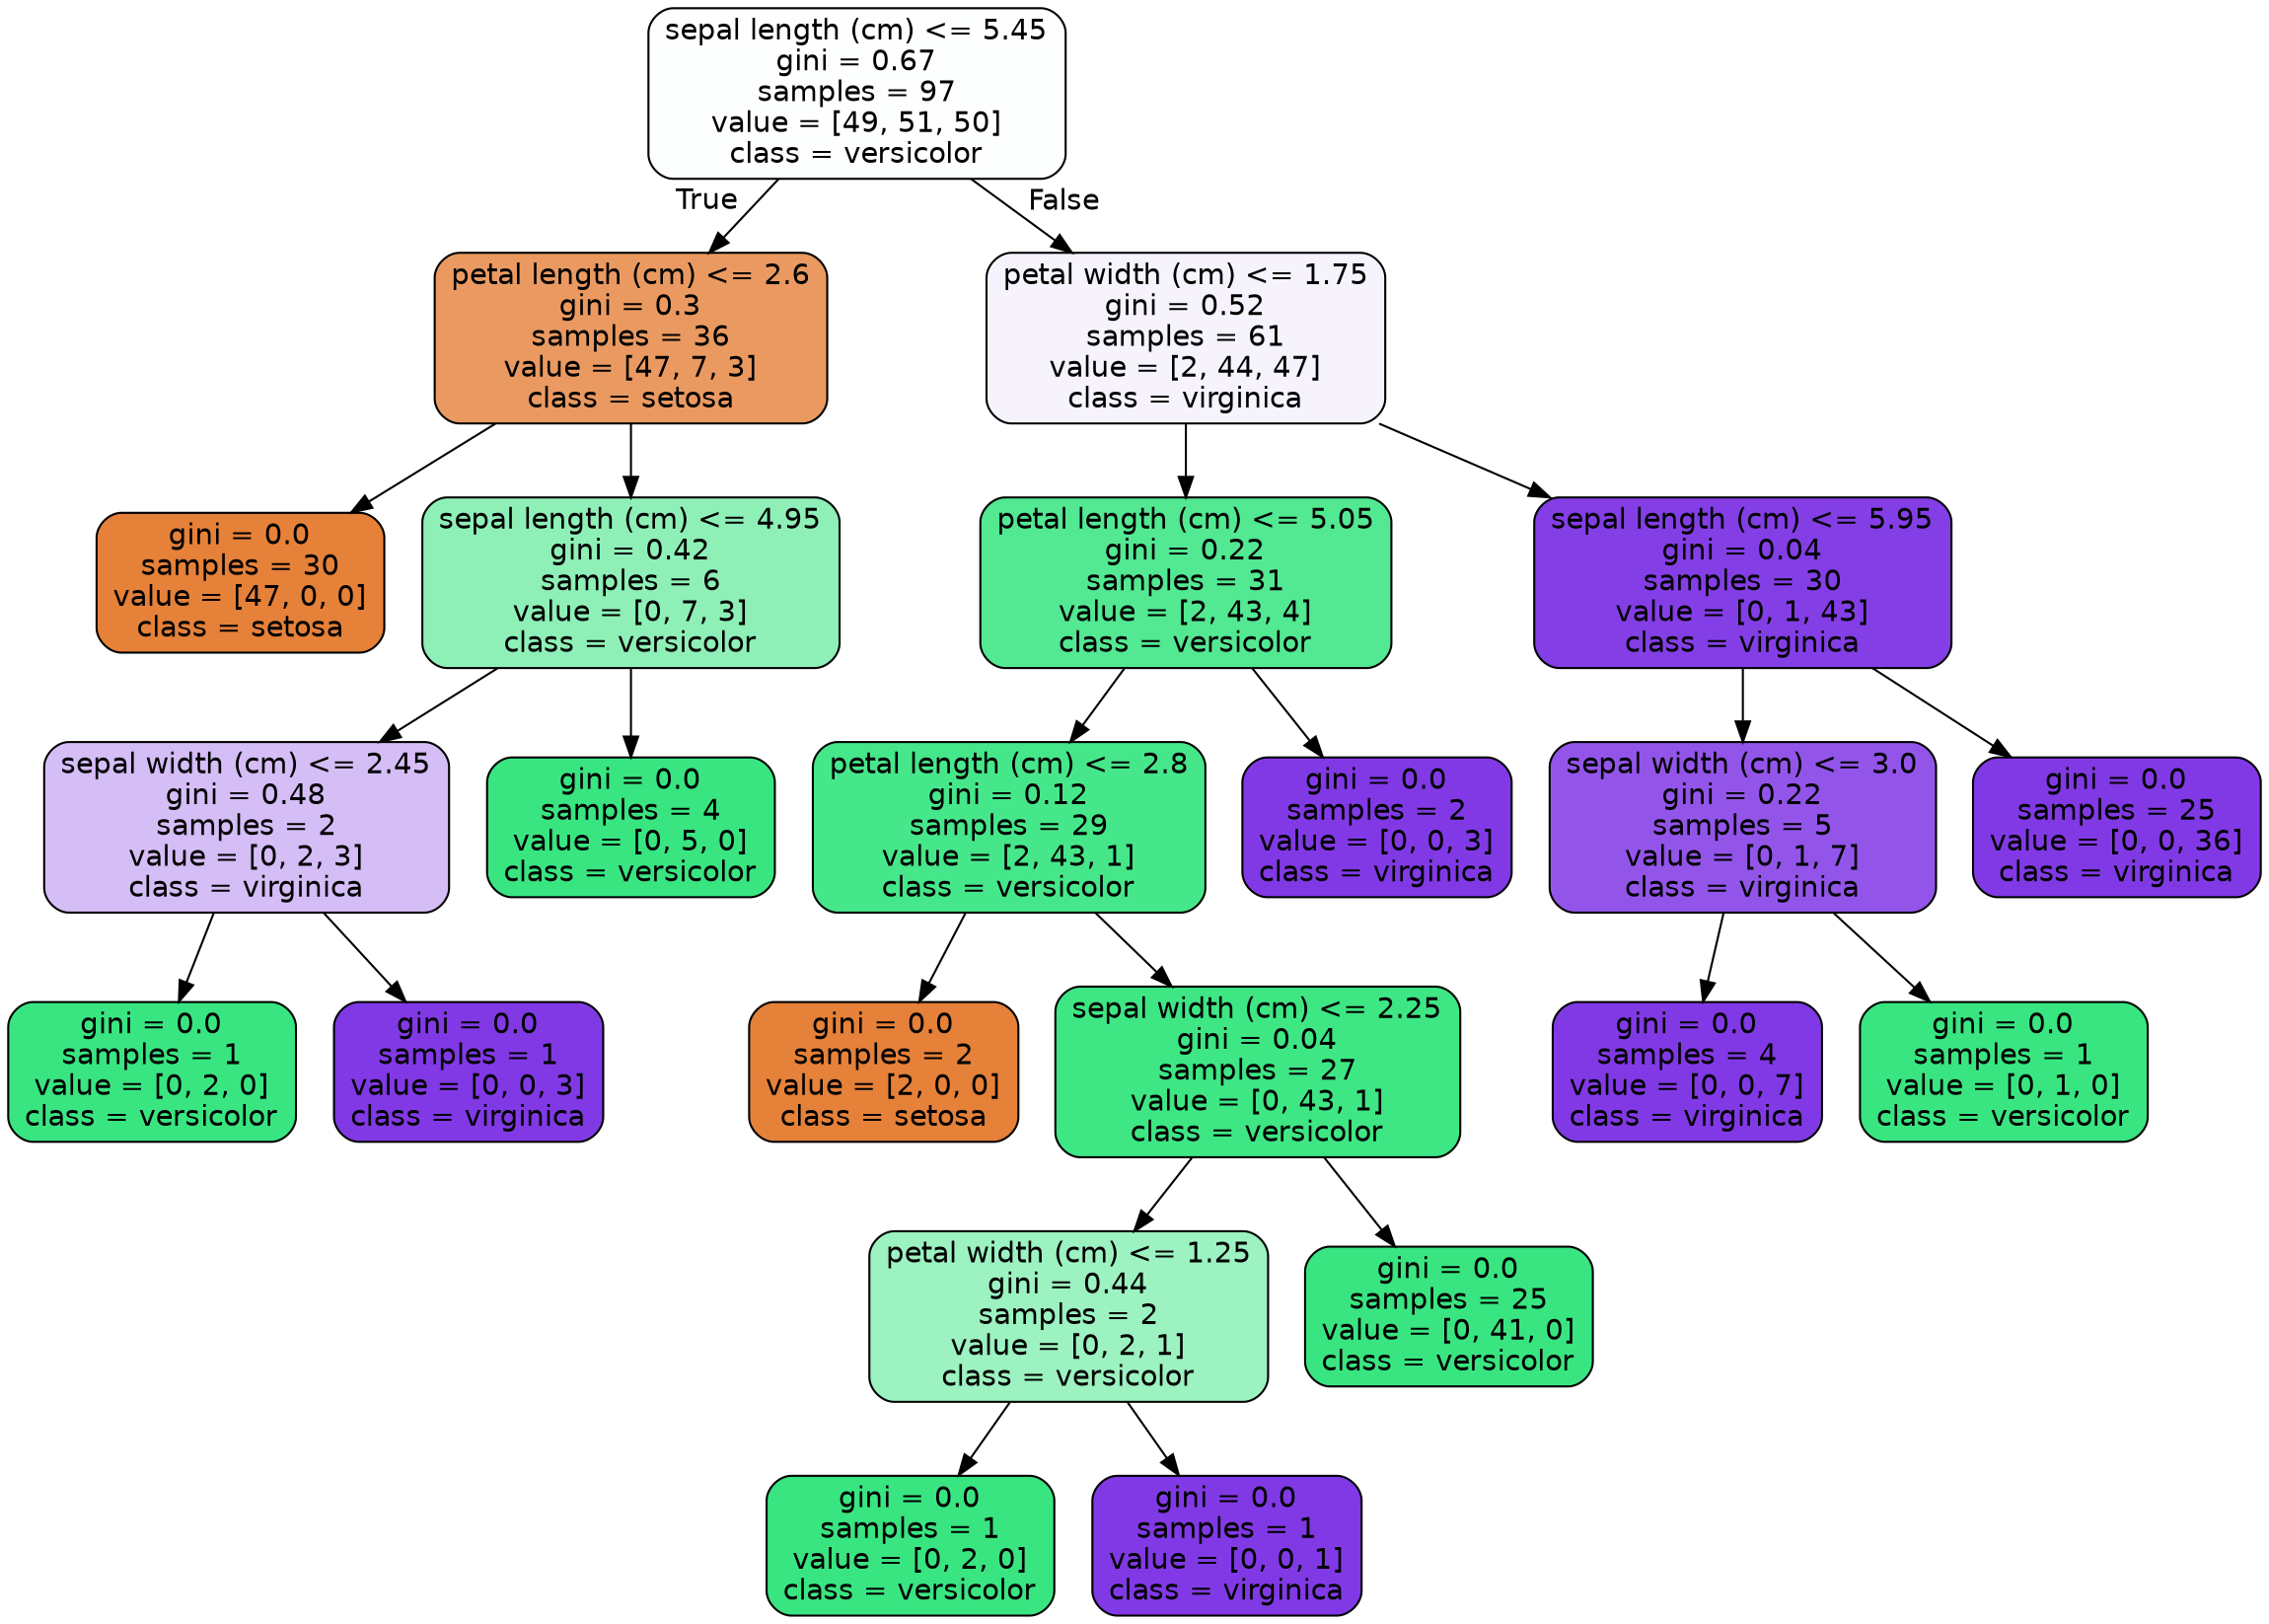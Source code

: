digraph Tree {
node [shape=box, style="filled, rounded", color="black", fontname=helvetica] ;
edge [fontname=helvetica] ;
0 [label="sepal length (cm) <= 5.45\ngini = 0.67\nsamples = 97\nvalue = [49, 51, 50]\nclass = versicolor", fillcolor="#fdfffe"] ;
1 [label="petal length (cm) <= 2.6\ngini = 0.3\nsamples = 36\nvalue = [47, 7, 3]\nclass = setosa", fillcolor="#ea9a61"] ;
0 -> 1 [labeldistance=2.5, labelangle=45, headlabel="True"] ;
2 [label="gini = 0.0\nsamples = 30\nvalue = [47, 0, 0]\nclass = setosa", fillcolor="#e58139"] ;
1 -> 2 ;
3 [label="sepal length (cm) <= 4.95\ngini = 0.42\nsamples = 6\nvalue = [0, 7, 3]\nclass = versicolor", fillcolor="#8ef0b7"] ;
1 -> 3 ;
4 [label="sepal width (cm) <= 2.45\ngini = 0.48\nsamples = 2\nvalue = [0, 2, 3]\nclass = virginica", fillcolor="#d5bdf6"] ;
3 -> 4 ;
5 [label="gini = 0.0\nsamples = 1\nvalue = [0, 2, 0]\nclass = versicolor", fillcolor="#39e581"] ;
4 -> 5 ;
6 [label="gini = 0.0\nsamples = 1\nvalue = [0, 0, 3]\nclass = virginica", fillcolor="#8139e5"] ;
4 -> 6 ;
7 [label="gini = 0.0\nsamples = 4\nvalue = [0, 5, 0]\nclass = versicolor", fillcolor="#39e581"] ;
3 -> 7 ;
8 [label="petal width (cm) <= 1.75\ngini = 0.52\nsamples = 61\nvalue = [2, 44, 47]\nclass = virginica", fillcolor="#f7f3fd"] ;
0 -> 8 [labeldistance=2.5, labelangle=-45, headlabel="False"] ;
9 [label="petal length (cm) <= 5.05\ngini = 0.22\nsamples = 31\nvalue = [2, 43, 4]\nclass = versicolor", fillcolor="#53e892"] ;
8 -> 9 ;
10 [label="petal length (cm) <= 2.8\ngini = 0.12\nsamples = 29\nvalue = [2, 43, 1]\nclass = versicolor", fillcolor="#46e78a"] ;
9 -> 10 ;
11 [label="gini = 0.0\nsamples = 2\nvalue = [2, 0, 0]\nclass = setosa", fillcolor="#e58139"] ;
10 -> 11 ;
12 [label="sepal width (cm) <= 2.25\ngini = 0.04\nsamples = 27\nvalue = [0, 43, 1]\nclass = versicolor", fillcolor="#3ee684"] ;
10 -> 12 ;
13 [label="petal width (cm) <= 1.25\ngini = 0.44\nsamples = 2\nvalue = [0, 2, 1]\nclass = versicolor", fillcolor="#9cf2c0"] ;
12 -> 13 ;
14 [label="gini = 0.0\nsamples = 1\nvalue = [0, 2, 0]\nclass = versicolor", fillcolor="#39e581"] ;
13 -> 14 ;
15 [label="gini = 0.0\nsamples = 1\nvalue = [0, 0, 1]\nclass = virginica", fillcolor="#8139e5"] ;
13 -> 15 ;
16 [label="gini = 0.0\nsamples = 25\nvalue = [0, 41, 0]\nclass = versicolor", fillcolor="#39e581"] ;
12 -> 16 ;
17 [label="gini = 0.0\nsamples = 2\nvalue = [0, 0, 3]\nclass = virginica", fillcolor="#8139e5"] ;
9 -> 17 ;
18 [label="sepal length (cm) <= 5.95\ngini = 0.04\nsamples = 30\nvalue = [0, 1, 43]\nclass = virginica", fillcolor="#843ee6"] ;
8 -> 18 ;
19 [label="sepal width (cm) <= 3.0\ngini = 0.22\nsamples = 5\nvalue = [0, 1, 7]\nclass = virginica", fillcolor="#9355e9"] ;
18 -> 19 ;
20 [label="gini = 0.0\nsamples = 4\nvalue = [0, 0, 7]\nclass = virginica", fillcolor="#8139e5"] ;
19 -> 20 ;
21 [label="gini = 0.0\nsamples = 1\nvalue = [0, 1, 0]\nclass = versicolor", fillcolor="#39e581"] ;
19 -> 21 ;
22 [label="gini = 0.0\nsamples = 25\nvalue = [0, 0, 36]\nclass = virginica", fillcolor="#8139e5"] ;
18 -> 22 ;
}